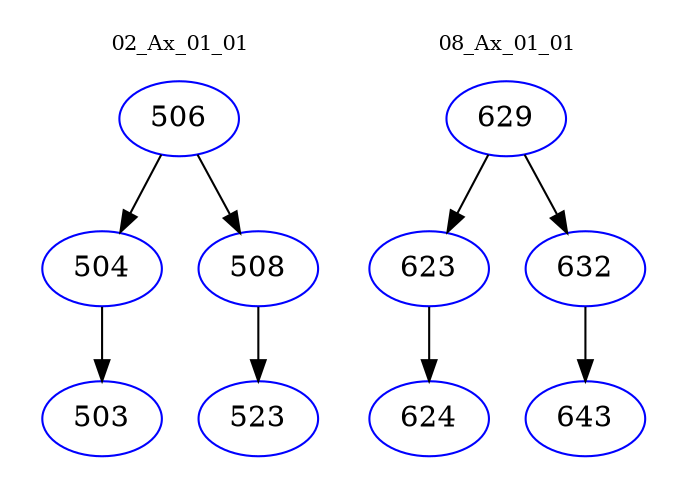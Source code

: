 digraph{
subgraph cluster_0 {
color = white
label = "02_Ax_01_01";
fontsize=10;
T0_506 [label="506", color="blue"]
T0_506 -> T0_504 [color="black"]
T0_504 [label="504", color="blue"]
T0_504 -> T0_503 [color="black"]
T0_503 [label="503", color="blue"]
T0_506 -> T0_508 [color="black"]
T0_508 [label="508", color="blue"]
T0_508 -> T0_523 [color="black"]
T0_523 [label="523", color="blue"]
}
subgraph cluster_1 {
color = white
label = "08_Ax_01_01";
fontsize=10;
T1_629 [label="629", color="blue"]
T1_629 -> T1_623 [color="black"]
T1_623 [label="623", color="blue"]
T1_623 -> T1_624 [color="black"]
T1_624 [label="624", color="blue"]
T1_629 -> T1_632 [color="black"]
T1_632 [label="632", color="blue"]
T1_632 -> T1_643 [color="black"]
T1_643 [label="643", color="blue"]
}
}
